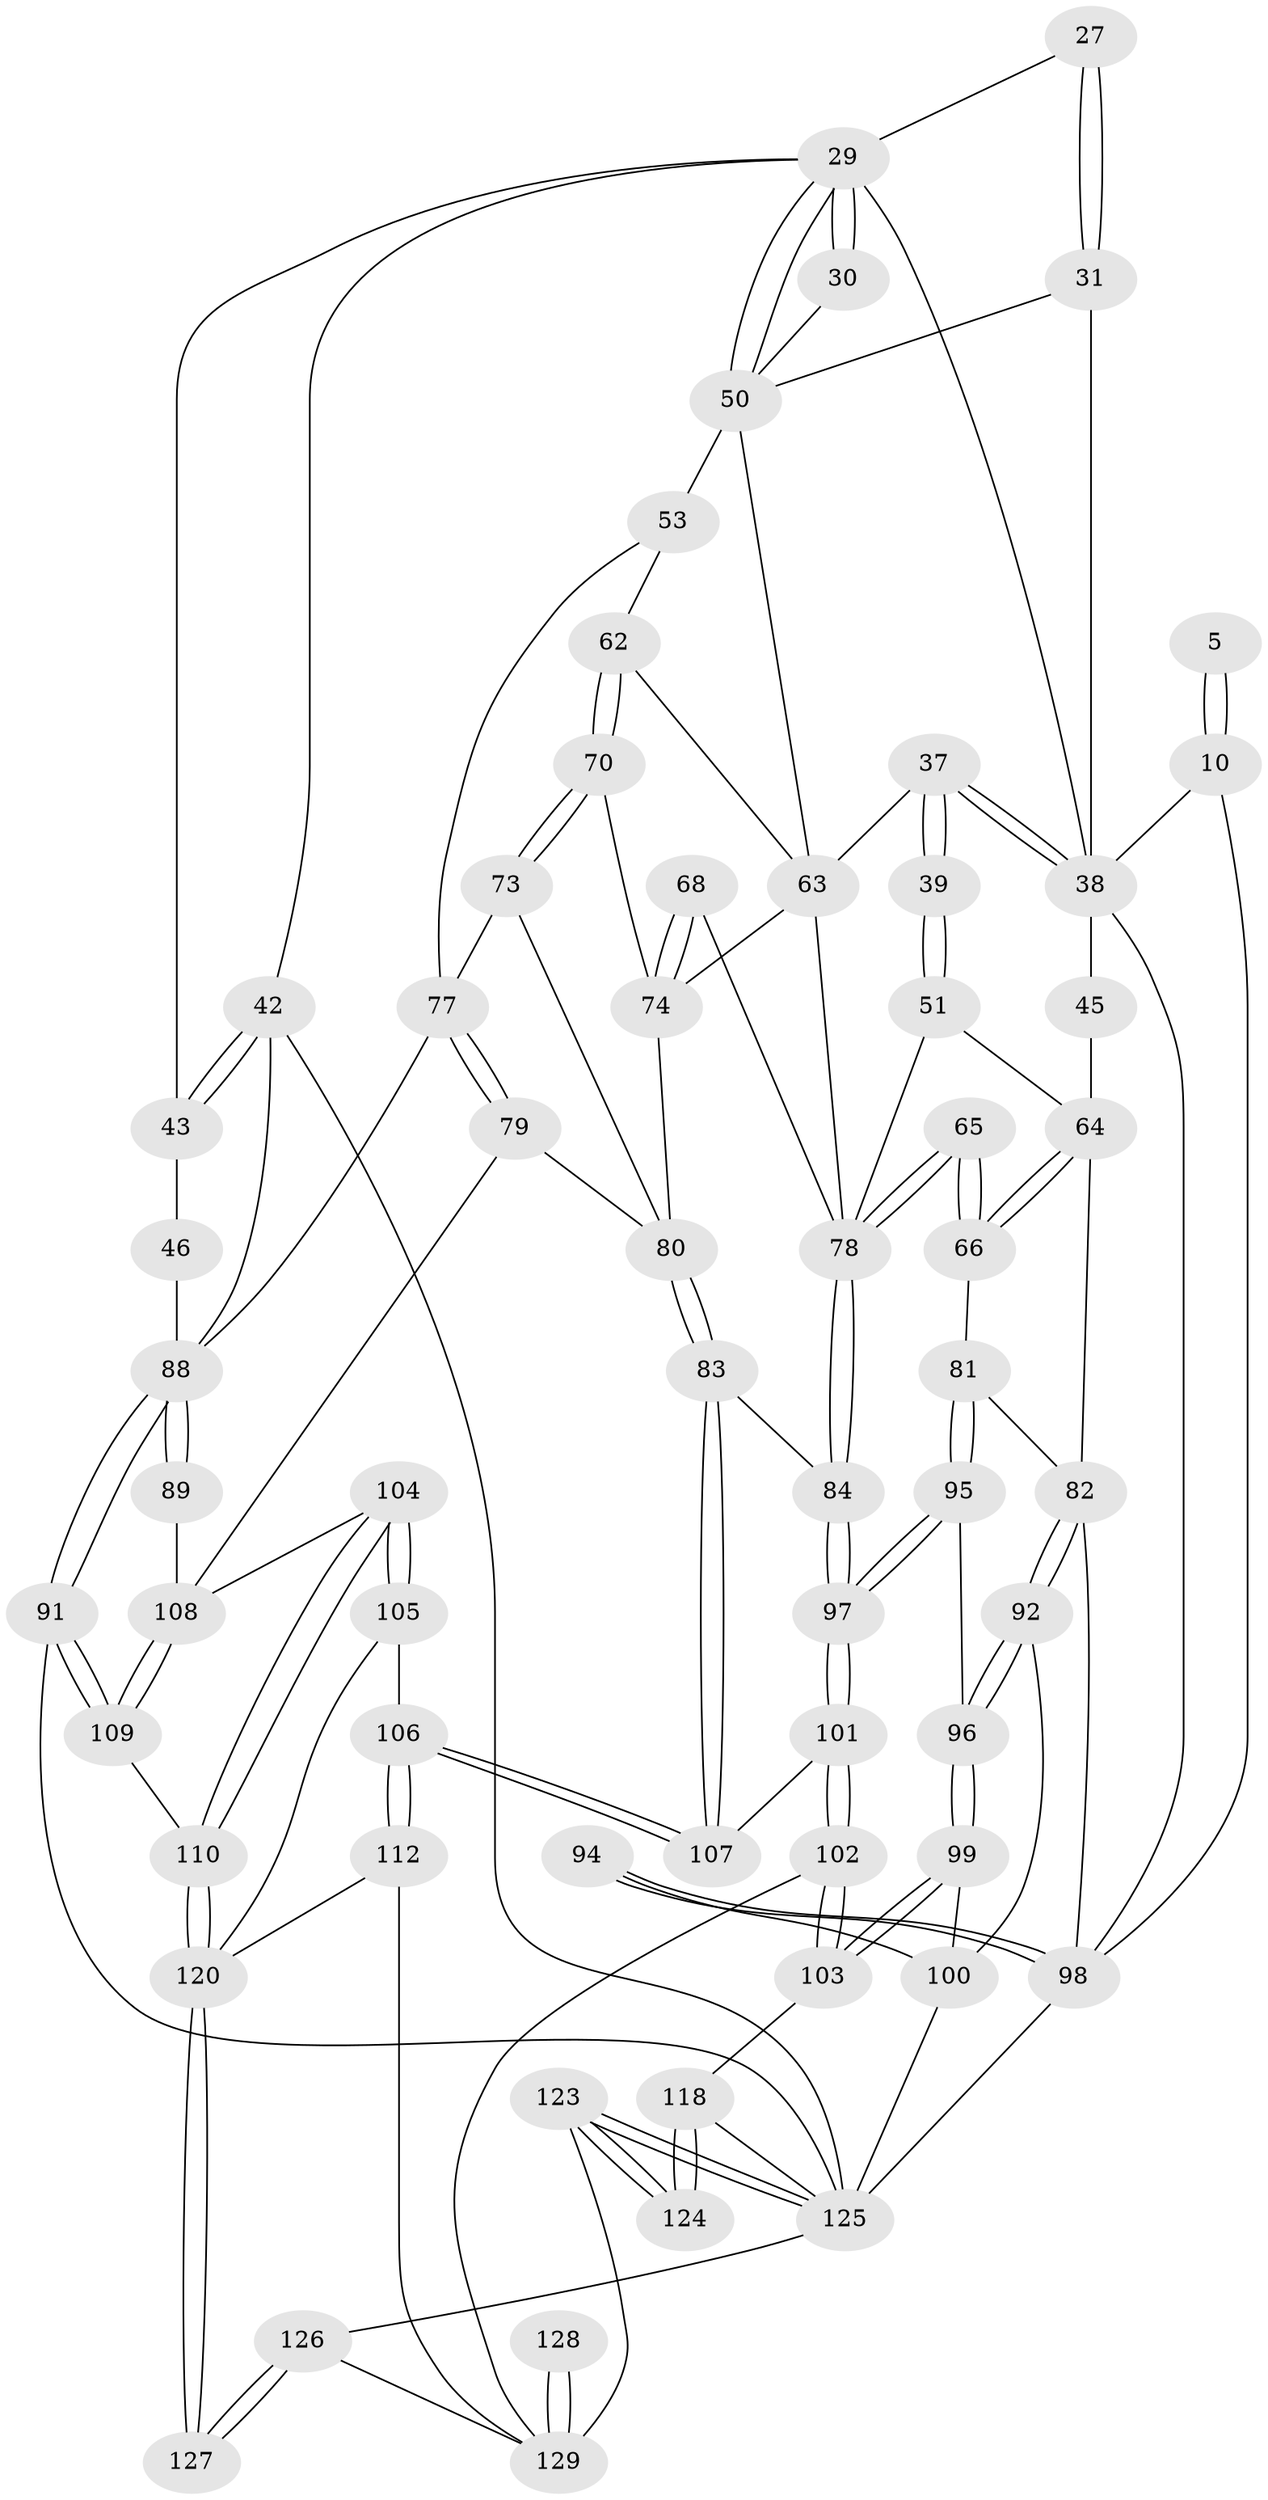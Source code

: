 // original degree distribution, {4: 0.2248062015503876, 6: 0.21705426356589147, 5: 0.5348837209302325, 3: 0.023255813953488372}
// Generated by graph-tools (version 1.1) at 2025/00/03/09/25 05:00:52]
// undirected, 64 vertices, 148 edges
graph export_dot {
graph [start="1"]
  node [color=gray90,style=filled];
  5 [pos="+0.10798569458339306+0"];
  10 [pos="+0.10801966453681418+0.1705738631297586",super="+4"];
  27 [pos="+0.6461746557955192+0.1155690684053581"];
  29 [pos="+0.7413545367504397+0.20077122099683362",super="+28+26"];
  30 [pos="+0.7158811383613638+0.15995061697830323"];
  31 [pos="+0.597708986034832+0.15481628134620598",super="+21+20"];
  37 [pos="+0.39328403058018974+0.19188369128999574",super="+24+23+36"];
  38 [pos="+0.31068622051095185+0.13835422488022614",super="+9+22"];
  39 [pos="+0.4058513882858205+0.21682717590959746"];
  42 [pos="+1+0.23516346706490684",super="+25"];
  43 [pos="+1+0.19101713482351879",super="+41"];
  45 [pos="+0.15343811477055314+0.25921778691743436",super="+44"];
  46 [pos="+0.8666806738207675+0.2558293831017533"];
  50 [pos="+0.7413324754916399+0.20089185310997645",super="+34"];
  51 [pos="+0.3952073503591227+0.23304338159906168"];
  53 [pos="+0.671363681661214+0.2930952525266815",super="+49"];
  62 [pos="+0.6675769453169732+0.29768997384649837"];
  63 [pos="+0.515708860576084+0.3128748575888271",super="+59+35"];
  64 [pos="+0.29468231835063163+0.35604018051307046",super="+52+56"];
  65 [pos="+0.39162605405004525+0.4863895270813754"];
  66 [pos="+0.33005703702487116+0.4422801965574098"];
  68 [pos="+0.5315865486704198+0.4243535048109349"];
  70 [pos="+0.64716554586906+0.3305153943082175"];
  73 [pos="+0.6532699888183517+0.40865178226400084"];
  74 [pos="+0.586532035244709+0.44409477645808987",super="+71+67"];
  77 [pos="+0.7475489105882951+0.44529558627874305",super="+72"];
  78 [pos="+0.392972743754351+0.48844664942580657",super="+69+60+61"];
  79 [pos="+0.684213128865588+0.5295705840157874"];
  80 [pos="+0.6557017104452676+0.524473320582192",super="+75"];
  81 [pos="+0.23545276909157592+0.47235849130364527"];
  82 [pos="+0.11632747744268561+0.44620634266074893",super="+57"];
  83 [pos="+0.6105207415130904+0.5542445950310381"];
  84 [pos="+0.3985088162600177+0.517879073566447"];
  88 [pos="+1+0.5558101547019968",super="+54+55+47+76"];
  89 [pos="+0.9878088251185064+0.5589105576761421",super="+85"];
  91 [pos="+1+1"];
  92 [pos="+0.09398917030139452+0.5087361515557504"];
  94 [pos="+0+0.6406616406798867"];
  95 [pos="+0.20939568189749902+0.564740758156947"];
  96 [pos="+0.19789621968034604+0.5722876408183623"];
  97 [pos="+0.3828117133176345+0.5821890849917128"];
  98 [pos="+0+0.6806640772263632",super="+2+1+3+58"];
  99 [pos="+0.18150481111954755+0.6999549092668408"];
  100 [pos="+0.14953653735339398+0.6879285146050448",super="+93"];
  101 [pos="+0.3829873899833236+0.6208244561576634"];
  102 [pos="+0.32874891927440425+0.7054927380625265"];
  103 [pos="+0.21863948480119338+0.7386176307078528"];
  104 [pos="+0.7728832095313745+0.7301884786718082"];
  105 [pos="+0.6372020371817265+0.7277818197842374"];
  106 [pos="+0.5607286019358663+0.7056830861506003"];
  107 [pos="+0.5588454590676815+0.7017319002329531"];
  108 [pos="+0.9228925624331864+0.6643157425907016",super="+87"];
  109 [pos="+0.8690150195944336+0.773933558437095"];
  110 [pos="+0.7924104835537291+0.7582827910257873"];
  112 [pos="+0.511608268564659+0.8169257353374589"];
  118 [pos="+0.05821307550336365+0.8266013235276617",super="+117"];
  120 [pos="+0.7703268693468097+0.8020505325885867",super="+116"];
  123 [pos="+0.25887630574456294+1"];
  124 [pos="+0.24114516788701384+1"];
  125 [pos="+0+1",super="+90+119"];
  126 [pos="+0.6885186779698249+1"];
  127 [pos="+0.6866078339271755+1"];
  128 [pos="+0.49900491580254513+0.84010958208028"];
  129 [pos="+0.499452996708363+1",super="+122+121"];
  5 -- 10 [weight=2];
  5 -- 10;
  10 -- 98;
  10 -- 38;
  27 -- 31 [weight=2];
  27 -- 31;
  27 -- 29;
  29 -- 30 [weight=2];
  29 -- 30;
  29 -- 50;
  29 -- 50;
  29 -- 43;
  29 -- 38;
  29 -- 42;
  30 -- 50;
  31 -- 38 [weight=2];
  31 -- 50;
  37 -- 38 [weight=3];
  37 -- 38;
  37 -- 39 [weight=2];
  37 -- 39;
  37 -- 63;
  38 -- 45 [weight=2];
  38 -- 98;
  39 -- 51;
  39 -- 51;
  42 -- 43 [weight=2];
  42 -- 43;
  42 -- 125 [weight=2];
  42 -- 88;
  43 -- 46 [weight=2];
  45 -- 64 [weight=2];
  46 -- 88;
  50 -- 53 [weight=2];
  50 -- 63;
  51 -- 78;
  51 -- 64;
  53 -- 62;
  53 -- 77;
  62 -- 63;
  62 -- 70;
  62 -- 70;
  63 -- 74;
  63 -- 78;
  64 -- 66;
  64 -- 66;
  64 -- 82;
  65 -- 66;
  65 -- 66;
  65 -- 78 [weight=2];
  65 -- 78;
  66 -- 81;
  68 -- 74 [weight=2];
  68 -- 74;
  68 -- 78;
  70 -- 73;
  70 -- 73;
  70 -- 74;
  73 -- 80;
  73 -- 77;
  74 -- 80;
  77 -- 79;
  77 -- 79;
  77 -- 88 [weight=2];
  78 -- 84;
  78 -- 84;
  79 -- 80;
  79 -- 108;
  80 -- 83;
  80 -- 83;
  81 -- 82;
  81 -- 95;
  81 -- 95;
  82 -- 92;
  82 -- 92;
  82 -- 98;
  83 -- 84;
  83 -- 107;
  83 -- 107;
  84 -- 97;
  84 -- 97;
  88 -- 89 [weight=2];
  88 -- 89;
  88 -- 91;
  88 -- 91;
  89 -- 108 [weight=2];
  91 -- 109;
  91 -- 109;
  91 -- 125;
  92 -- 96;
  92 -- 96;
  92 -- 100;
  94 -- 98 [weight=2];
  94 -- 98;
  94 -- 100;
  95 -- 96;
  95 -- 97;
  95 -- 97;
  96 -- 99;
  96 -- 99;
  97 -- 101;
  97 -- 101;
  98 -- 125 [weight=3];
  99 -- 100;
  99 -- 103;
  99 -- 103;
  100 -- 125;
  101 -- 102;
  101 -- 102;
  101 -- 107;
  102 -- 103;
  102 -- 103;
  102 -- 129;
  103 -- 118;
  104 -- 105;
  104 -- 105;
  104 -- 110;
  104 -- 110;
  104 -- 108;
  105 -- 106;
  105 -- 120;
  106 -- 107;
  106 -- 107;
  106 -- 112;
  106 -- 112;
  108 -- 109;
  108 -- 109;
  109 -- 110;
  110 -- 120;
  110 -- 120;
  112 -- 120;
  112 -- 129;
  118 -- 124 [weight=2];
  118 -- 124;
  118 -- 125;
  120 -- 127 [weight=2];
  120 -- 127;
  123 -- 124;
  123 -- 124;
  123 -- 125;
  123 -- 125;
  123 -- 129;
  125 -- 126;
  126 -- 127;
  126 -- 127;
  126 -- 129;
  128 -- 129 [weight=3];
  128 -- 129;
}
